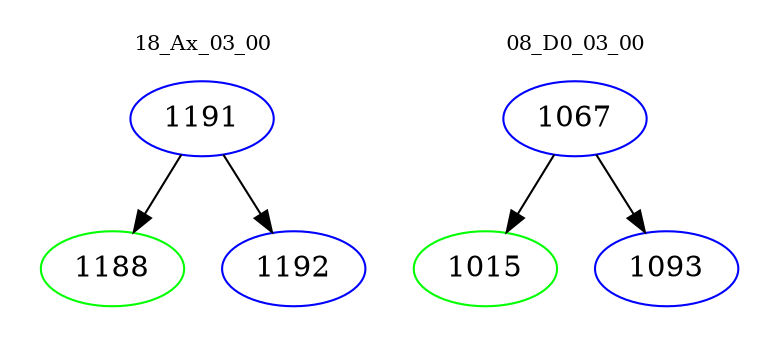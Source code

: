 digraph{
subgraph cluster_0 {
color = white
label = "18_Ax_03_00";
fontsize=10;
T0_1191 [label="1191", color="blue"]
T0_1191 -> T0_1188 [color="black"]
T0_1188 [label="1188", color="green"]
T0_1191 -> T0_1192 [color="black"]
T0_1192 [label="1192", color="blue"]
}
subgraph cluster_1 {
color = white
label = "08_D0_03_00";
fontsize=10;
T1_1067 [label="1067", color="blue"]
T1_1067 -> T1_1015 [color="black"]
T1_1015 [label="1015", color="green"]
T1_1067 -> T1_1093 [color="black"]
T1_1093 [label="1093", color="blue"]
}
}
